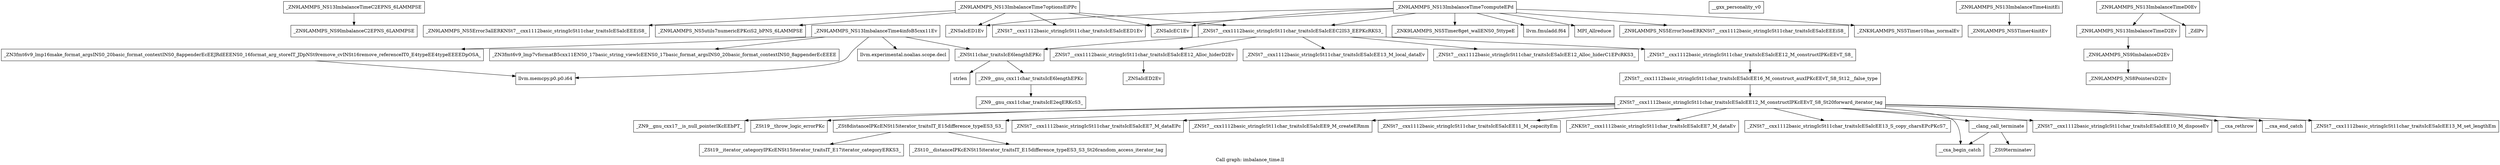 digraph "Call graph: imbalance_time.ll" {
	label="Call graph: imbalance_time.ll";

	Node0x55a4634e3bc0 [shape=record,label="{_ZN9LAMMPS_NS13ImbalanceTimeC2EPNS_6LAMMPSE}"];
	Node0x55a4634e3bc0 -> Node0x55a4634e3920;
	Node0x55a4634e3920 [shape=record,label="{_ZN9LAMMPS_NS9ImbalanceC2EPNS_6LAMMPSE}"];
	Node0x55a4634e37d0 [shape=record,label="{_ZN9LAMMPS_NS13ImbalanceTime7optionsEiPPc}"];
	Node0x55a4634e37d0 -> Node0x55a4634a6750;
	Node0x55a4634e37d0 -> Node0x55a4634a7380;
	Node0x55a4634e37d0 -> Node0x55a4634d4760;
	Node0x55a4634e37d0 -> Node0x55a4634a7060;
	Node0x55a4634e37d0 -> Node0x55a4634a72f0;
	Node0x55a4634e37d0 -> Node0x55a4634ae430;
	Node0x55a4634a72f0 [shape=record,label="{_ZN9LAMMPS_NS5Error3allERKNSt7__cxx1112basic_stringIcSt11char_traitsIcESaIcEEEiS8_}"];
	Node0x55a4634a6750 [shape=record,label="{_ZNSaIcEC1Ev}"];
	Node0x55a4634a7380 [shape=record,label="{_ZNSt7__cxx1112basic_stringIcSt11char_traitsIcESaIcEEC2IS3_EEPKcRKS3_}"];
	Node0x55a4634a7380 -> Node0x55a4634ae650;
	Node0x55a4634a7380 -> Node0x55a4634b0ba0;
	Node0x55a4634a7380 -> Node0x55a4634b1770;
	Node0x55a4634a7380 -> Node0x55a4634b2130;
	Node0x55a4634a7380 -> Node0x55a4634b43d0;
	Node0x55a4634b4c60 [shape=record,label="{__gxx_personality_v0}"];
	Node0x55a4634a7060 [shape=record,label="{_ZNSt7__cxx1112basic_stringIcSt11char_traitsIcESaIcEED1Ev}"];
	Node0x55a4634d4760 [shape=record,label="{_ZNSaIcED1Ev}"];
	Node0x55a4634ae430 [shape=record,label="{_ZN9LAMMPS_NS5utils7numericEPKciS2_bPNS_6LAMMPSE}"];
	Node0x55a4634b7760 [shape=record,label="{_ZN9LAMMPS_NS13ImbalanceTime4initEi}"];
	Node0x55a4634b7760 -> Node0x55a4634b90b0;
	Node0x55a4634b90b0 [shape=record,label="{_ZN9LAMMPS_NS5Timer4initEv}"];
	Node0x55a4634ba240 [shape=record,label="{_ZN9LAMMPS_NS13ImbalanceTime7computeEPd}"];
	Node0x55a4634ba240 -> Node0x55a4634bb230;
	Node0x55a4634ba240 -> Node0x55a4634bce70;
	Node0x55a4634ba240 -> Node0x55a4634c0d10;
	Node0x55a4634ba240 -> Node0x55a4634bd870;
	Node0x55a4634ba240 -> Node0x55a4634d4760;
	Node0x55a4634ba240 -> Node0x55a4634a7060;
	Node0x55a4634ba240 -> Node0x55a4634a6750;
	Node0x55a4634ba240 -> Node0x55a4634a7380;
	Node0x55a4634ba240 -> Node0x55a4634be3a0;
	Node0x55a4634dc030 [shape=record,label="{_ZN9__gnu_cxx17__is_null_pointerIKcEEbPT_}"];
	Node0x55a4634e3500 [shape=record,label="{_ZSt19__throw_logic_errorPKc}"];
	Node0x55a4634d6c80 [shape=record,label="{_ZSt8distanceIPKcENSt15iterator_traitsIT_E15difference_typeES3_S3_}"];
	Node0x55a4634d6c80 -> Node0x55a4634dc370;
	Node0x55a4634d6c80 -> Node0x55a4634dc3f0;
	Node0x55a4634ce860 [shape=record,label="{_ZNSt7__cxx1112basic_stringIcSt11char_traitsIcESaIcEE7_M_dataEPc}"];
	Node0x55a4634bb230 [shape=record,label="{_ZNK9LAMMPS_NS5Timer10has_normalEv}"];
	Node0x55a4634bce70 [shape=record,label="{_ZNK9LAMMPS_NS5Timer8get_wallENS0_5ttypeE}"];
	Node0x55a4634bd870 [shape=record,label="{MPI_Allreduce}"];
	Node0x55a4634be3a0 [shape=record,label="{_ZN9LAMMPS_NS5Error3oneERKNSt7__cxx1112basic_stringIcSt11char_traitsIcESaIcEEEiS8_}"];
	Node0x55a4634c0d10 [shape=record,label="{llvm.fmuladd.f64}"];
	Node0x55a4634d4300 [shape=record,label="{_ZN9LAMMPS_NS13ImbalanceTime4infoB5cxx11Ev}"];
	Node0x55a4634d4300 -> Node0x55a4634b1770;
	Node0x55a4634d4300 -> Node0x55a4634b8a10;
	Node0x55a4634d4300 -> Node0x55a4634c4470;
	Node0x55a4634d4300 -> Node0x55a4634c8d20;
	Node0x55a4634d4300 -> Node0x55a4634c91e0;
	Node0x55a4634d0390 [shape=record,label="{_ZN9LAMMPS_NS13ImbalanceTimeD2Ev}"];
	Node0x55a4634d0390 -> Node0x55a4634cb750;
	Node0x55a4634c91e0 [shape=record,label="{_ZN3fmt6v9_lmp7vformatB5cxx11ENS0_17basic_string_viewIcEENS0_17basic_format_argsINS0_20basic_format_contextINS0_8appenderEcEEEE}"];
	Node0x55a4634ccaa0 [shape=record,label="{_ZN9LAMMPS_NS13ImbalanceTimeD0Ev}"];
	Node0x55a4634ccaa0 -> Node0x55a4634d0390;
	Node0x55a4634ccaa0 -> Node0x55a4634ce2c0;
	Node0x55a4634cb750 [shape=record,label="{_ZN9LAMMPS_NS9ImbalanceD2Ev}"];
	Node0x55a4634cb750 -> Node0x55a4634cf020;
	Node0x55a4634cf020 [shape=record,label="{_ZN9LAMMPS_NS8PointersD2Ev}"];
	Node0x55a4634ce2c0 [shape=record,label="{_ZdlPv}"];
	Node0x55a4634ae650 [shape=record,label="{_ZNSt7__cxx1112basic_stringIcSt11char_traitsIcESaIcEE13_M_local_dataEv}"];
	Node0x55a4634b0ba0 [shape=record,label="{_ZNSt7__cxx1112basic_stringIcSt11char_traitsIcESaIcEE12_Alloc_hiderC1EPcRKS3_}"];
	Node0x55a4634b2130 [shape=record,label="{_ZNSt7__cxx1112basic_stringIcSt11char_traitsIcESaIcEE12_M_constructIPKcEEvT_S8_}"];
	Node0x55a4634b2130 -> Node0x55a4634b94a0;
	Node0x55a4634b1770 [shape=record,label="{_ZNSt11char_traitsIcE6lengthEPKc}"];
	Node0x55a4634b1770 -> Node0x55a4634d2db0;
	Node0x55a4634b1770 -> Node0x55a4634d4410;
	Node0x55a4634b43d0 [shape=record,label="{_ZNSt7__cxx1112basic_stringIcSt11char_traitsIcESaIcEE12_Alloc_hiderD2Ev}"];
	Node0x55a4634b43d0 -> Node0x55a4634d5e20;
	Node0x55a4634b94a0 [shape=record,label="{_ZNSt7__cxx1112basic_stringIcSt11char_traitsIcESaIcEE16_M_construct_auxIPKcEEvT_S8_St12__false_type}"];
	Node0x55a4634b94a0 -> Node0x55a4634c2e70;
	Node0x55a4634c2e70 [shape=record,label="{_ZNSt7__cxx1112basic_stringIcSt11char_traitsIcESaIcEE12_M_constructIPKcEEvT_S8_St20forward_iterator_tag}"];
	Node0x55a4634c2e70 -> Node0x55a4634dc030;
	Node0x55a4634c2e70 -> Node0x55a4634e3500;
	Node0x55a4634c2e70 -> Node0x55a4634d6c80;
	Node0x55a4634c2e70 -> Node0x55a4634be770;
	Node0x55a4634c2e70 -> Node0x55a4634ce860;
	Node0x55a4634c2e70 -> Node0x55a4634cf1e0;
	Node0x55a4634c2e70 -> Node0x55a4634cf630;
	Node0x55a4634c2e70 -> Node0x55a4634ce440;
	Node0x55a4634c2e70 -> Node0x55a4634d6b70;
	Node0x55a4634c2e70 -> Node0x55a4634cde20;
	Node0x55a4634c2e70 -> Node0x55a4634c2210;
	Node0x55a4634c2e70 -> Node0x55a4634dd060;
	Node0x55a4634c2e70 -> Node0x55a4634602f0;
	Node0x55a4634c2e70 -> Node0x55a4634a6e40;
	Node0x55a4634be770 [shape=record,label="{_ZNSt7__cxx1112basic_stringIcSt11char_traitsIcESaIcEE9_M_createERmm}"];
	Node0x55a4634cf1e0 [shape=record,label="{_ZNSt7__cxx1112basic_stringIcSt11char_traitsIcESaIcEE11_M_capacityEm}"];
	Node0x55a4634ce440 [shape=record,label="{_ZNSt7__cxx1112basic_stringIcSt11char_traitsIcESaIcEE13_S_copy_charsEPcPKcS7_}"];
	Node0x55a4634cf630 [shape=record,label="{_ZNKSt7__cxx1112basic_stringIcSt11char_traitsIcESaIcEE7_M_dataEv}"];
	Node0x55a4634d6b70 [shape=record,label="{__cxa_begin_catch}"];
	Node0x55a4634cde20 [shape=record,label="{_ZNSt7__cxx1112basic_stringIcSt11char_traitsIcESaIcEE10_M_disposeEv}"];
	Node0x55a4634c2210 [shape=record,label="{__cxa_rethrow}"];
	Node0x55a4634dd060 [shape=record,label="{__cxa_end_catch}"];
	Node0x55a4634a6e40 [shape=record,label="{__clang_call_terminate}"];
	Node0x55a4634a6e40 -> Node0x55a4634d6b70;
	Node0x55a4634a6e40 -> Node0x55a4634f1170;
	Node0x55a4634f1170 [shape=record,label="{_ZSt9terminatev}"];
	Node0x55a4634602f0 [shape=record,label="{_ZNSt7__cxx1112basic_stringIcSt11char_traitsIcESaIcEE13_M_set_lengthEm}"];
	Node0x55a4634dc3f0 [shape=record,label="{_ZSt10__distanceIPKcENSt15iterator_traitsIT_E15difference_typeES3_S3_St26random_access_iterator_tag}"];
	Node0x55a4634dc370 [shape=record,label="{_ZSt19__iterator_categoryIPKcENSt15iterator_traitsIT_E17iterator_categoryERKS3_}"];
	Node0x55a4634d2db0 [shape=record,label="{_ZN9__gnu_cxx11char_traitsIcE6lengthEPKc}"];
	Node0x55a4634d2db0 -> Node0x55a4634f11f0;
	Node0x55a4634d4410 [shape=record,label="{strlen}"];
	Node0x55a4634f11f0 [shape=record,label="{_ZN9__gnu_cxx11char_traitsIcE2eqERKcS3_}"];
	Node0x55a4634d5e20 [shape=record,label="{_ZNSaIcED2Ev}"];
	Node0x55a4634c8d20 [shape=record,label="{_ZN3fmt6v9_lmp16make_format_argsINS0_20basic_format_contextINS0_8appenderEcEEJRdEEENS0_16format_arg_storeIT_JDpNSt9remove_cvINSt16remove_referenceIT0_E4typeEE4typeEEEEDpOSA_}"];
	Node0x55a4634c8d20 -> Node0x55a4634c4470;
	Node0x55a4634c4470 [shape=record,label="{llvm.memcpy.p0.p0.i64}"];
	Node0x55a4634b8a10 [shape=record,label="{llvm.experimental.noalias.scope.decl}"];
}
